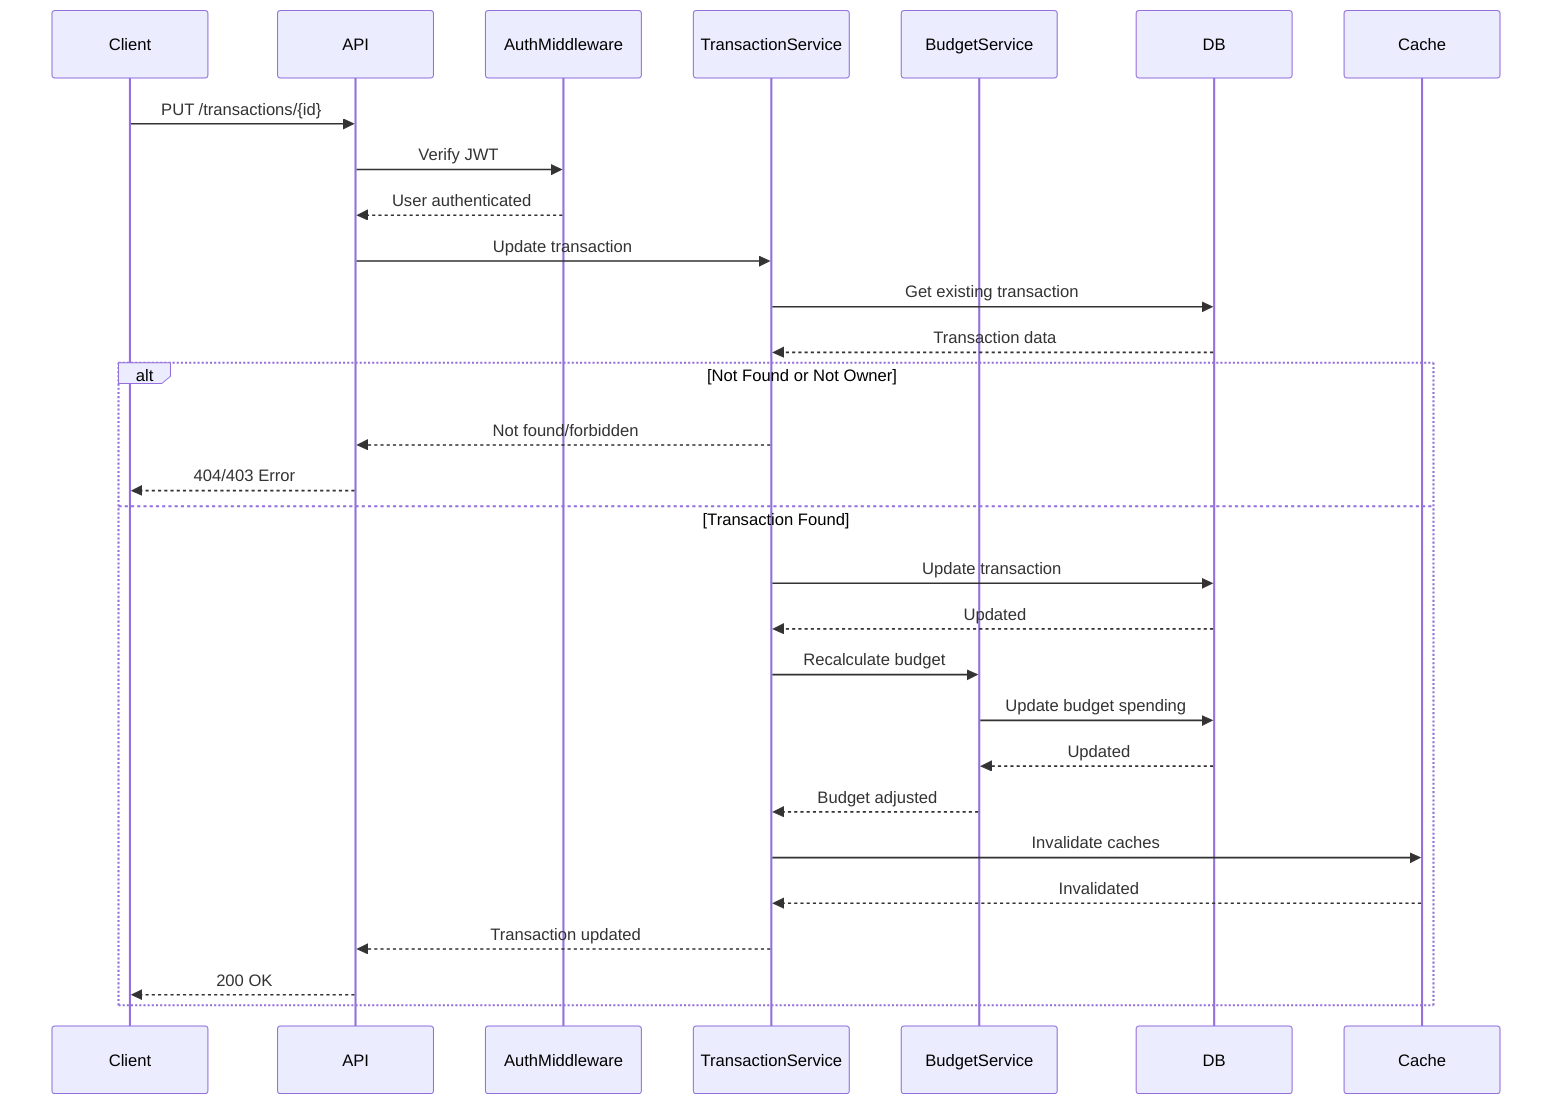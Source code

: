 sequenceDiagram
    participant Client
    participant API
    participant AuthMiddleware
    participant TransactionService
    participant BudgetService
    participant DB
    
    Client->>API: PUT /transactions/{id}
    API->>AuthMiddleware: Verify JWT
    AuthMiddleware-->>API: User authenticated
    API->>TransactionService: Update transaction
    TransactionService->>DB: Get existing transaction
    DB-->>TransactionService: Transaction data
    alt Not Found or Not Owner
        TransactionService-->>API: Not found/forbidden
        API-->>Client: 404/403 Error
    else Transaction Found
        TransactionService->>DB: Update transaction
        DB-->>TransactionService: Updated
        TransactionService->>BudgetService: Recalculate budget
        BudgetService->>DB: Update budget spending
        DB-->>BudgetService: Updated
        BudgetService-->>TransactionService: Budget adjusted
        TransactionService->>Cache: Invalidate caches
        Cache-->>TransactionService: Invalidated
        TransactionService-->>API: Transaction updated
        API-->>Client: 200 OK
    end